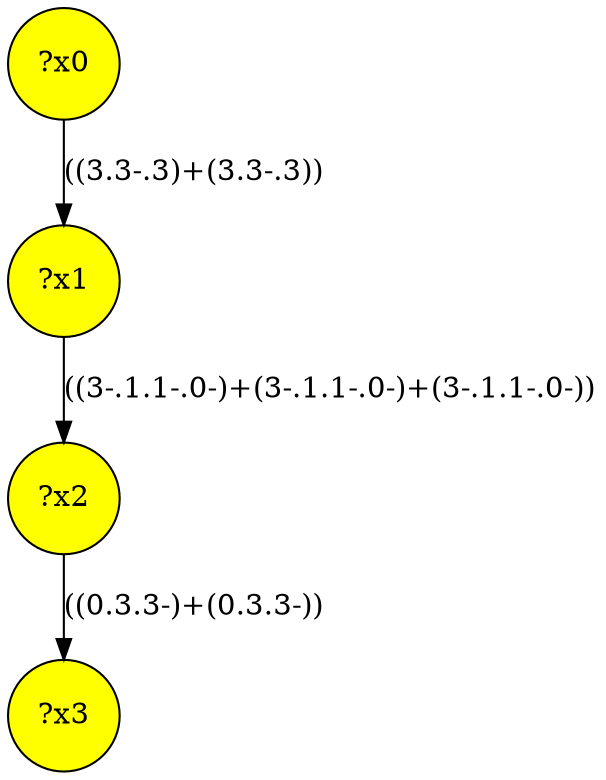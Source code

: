 digraph g {
	x3 [fillcolor="yellow", style="filled," shape=circle, label="?x3"];
	x1 [fillcolor="yellow", style="filled," shape=circle, label="?x1"];
	x2 [fillcolor="yellow", style="filled," shape=circle, label="?x2"];
	x0 [fillcolor="yellow", style="filled," shape=circle, label="?x0"];
	x0 -> x1 [label="((3.3-.3)+(3.3-.3))"];
	x1 -> x2 [label="((3-.1.1-.0-)+(3-.1.1-.0-)+(3-.1.1-.0-))"];
	x2 -> x3 [label="((0.3.3-)+(0.3.3-))"];
}
